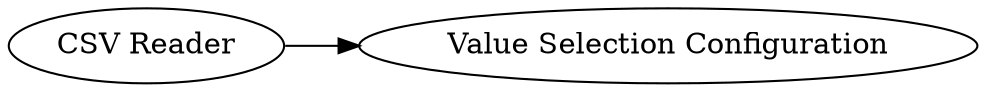 digraph {
	"9094711158093769340_1" [label="CSV Reader"]
	"9094711158093769340_2" [label="Value Selection Configuration"]
	"9094711158093769340_1" -> "9094711158093769340_2"
	rankdir=LR
}
